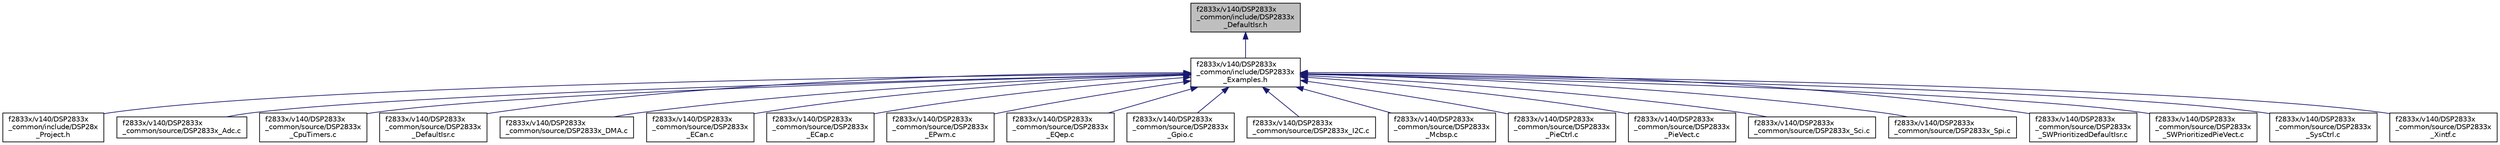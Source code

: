 digraph "f2833x/v140/DSP2833x_common/include/DSP2833x_DefaultIsr.h"
{
  edge [fontname="Helvetica",fontsize="10",labelfontname="Helvetica",labelfontsize="10"];
  node [fontname="Helvetica",fontsize="10",shape=record];
  Node1 [label="f2833x/v140/DSP2833x\l_common/include/DSP2833x\l_DefaultIsr.h",height=0.2,width=0.4,color="black", fillcolor="grey75", style="filled", fontcolor="black"];
  Node1 -> Node2 [dir="back",color="midnightblue",fontsize="10",style="solid",fontname="Helvetica"];
  Node2 [label="f2833x/v140/DSP2833x\l_common/include/DSP2833x\l_Examples.h",height=0.2,width=0.4,color="black", fillcolor="white", style="filled",URL="$_d_s_p2833x___examples_8h.html"];
  Node2 -> Node3 [dir="back",color="midnightblue",fontsize="10",style="solid",fontname="Helvetica"];
  Node3 [label="f2833x/v140/DSP2833x\l_common/include/DSP28x\l_Project.h",height=0.2,width=0.4,color="black", fillcolor="white", style="filled",URL="$_d_s_p28x___project_8h.html"];
  Node2 -> Node4 [dir="back",color="midnightblue",fontsize="10",style="solid",fontname="Helvetica"];
  Node4 [label="f2833x/v140/DSP2833x\l_common/source/DSP2833x_Adc.c",height=0.2,width=0.4,color="black", fillcolor="white", style="filled",URL="$_d_s_p2833x___adc_8c.html"];
  Node2 -> Node5 [dir="back",color="midnightblue",fontsize="10",style="solid",fontname="Helvetica"];
  Node5 [label="f2833x/v140/DSP2833x\l_common/source/DSP2833x\l_CpuTimers.c",height=0.2,width=0.4,color="black", fillcolor="white", style="filled",URL="$_d_s_p2833x___cpu_timers_8c.html"];
  Node2 -> Node6 [dir="back",color="midnightblue",fontsize="10",style="solid",fontname="Helvetica"];
  Node6 [label="f2833x/v140/DSP2833x\l_common/source/DSP2833x\l_DefaultIsr.c",height=0.2,width=0.4,color="black", fillcolor="white", style="filled",URL="$_d_s_p2833x___default_isr_8c.html"];
  Node2 -> Node7 [dir="back",color="midnightblue",fontsize="10",style="solid",fontname="Helvetica"];
  Node7 [label="f2833x/v140/DSP2833x\l_common/source/DSP2833x_DMA.c",height=0.2,width=0.4,color="black", fillcolor="white", style="filled",URL="$_d_s_p2833x___d_m_a_8c.html"];
  Node2 -> Node8 [dir="back",color="midnightblue",fontsize="10",style="solid",fontname="Helvetica"];
  Node8 [label="f2833x/v140/DSP2833x\l_common/source/DSP2833x\l_ECan.c",height=0.2,width=0.4,color="black", fillcolor="white", style="filled",URL="$_d_s_p2833x___e_can_8c.html"];
  Node2 -> Node9 [dir="back",color="midnightblue",fontsize="10",style="solid",fontname="Helvetica"];
  Node9 [label="f2833x/v140/DSP2833x\l_common/source/DSP2833x\l_ECap.c",height=0.2,width=0.4,color="black", fillcolor="white", style="filled",URL="$_d_s_p2833x___e_cap_8c.html"];
  Node2 -> Node10 [dir="back",color="midnightblue",fontsize="10",style="solid",fontname="Helvetica"];
  Node10 [label="f2833x/v140/DSP2833x\l_common/source/DSP2833x\l_EPwm.c",height=0.2,width=0.4,color="black", fillcolor="white", style="filled",URL="$_d_s_p2833x___e_pwm_8c.html"];
  Node2 -> Node11 [dir="back",color="midnightblue",fontsize="10",style="solid",fontname="Helvetica"];
  Node11 [label="f2833x/v140/DSP2833x\l_common/source/DSP2833x\l_EQep.c",height=0.2,width=0.4,color="black", fillcolor="white", style="filled",URL="$_d_s_p2833x___e_qep_8c.html"];
  Node2 -> Node12 [dir="back",color="midnightblue",fontsize="10",style="solid",fontname="Helvetica"];
  Node12 [label="f2833x/v140/DSP2833x\l_common/source/DSP2833x\l_Gpio.c",height=0.2,width=0.4,color="black", fillcolor="white", style="filled",URL="$_d_s_p2833x___gpio_8c.html"];
  Node2 -> Node13 [dir="back",color="midnightblue",fontsize="10",style="solid",fontname="Helvetica"];
  Node13 [label="f2833x/v140/DSP2833x\l_common/source/DSP2833x_I2C.c",height=0.2,width=0.4,color="black", fillcolor="white", style="filled",URL="$_d_s_p2833x___i2_c_8c.html"];
  Node2 -> Node14 [dir="back",color="midnightblue",fontsize="10",style="solid",fontname="Helvetica"];
  Node14 [label="f2833x/v140/DSP2833x\l_common/source/DSP2833x\l_Mcbsp.c",height=0.2,width=0.4,color="black", fillcolor="white", style="filled",URL="$_d_s_p2833x___mcbsp_8c.html"];
  Node2 -> Node15 [dir="back",color="midnightblue",fontsize="10",style="solid",fontname="Helvetica"];
  Node15 [label="f2833x/v140/DSP2833x\l_common/source/DSP2833x\l_PieCtrl.c",height=0.2,width=0.4,color="black", fillcolor="white", style="filled",URL="$_d_s_p2833x___pie_ctrl_8c.html"];
  Node2 -> Node16 [dir="back",color="midnightblue",fontsize="10",style="solid",fontname="Helvetica"];
  Node16 [label="f2833x/v140/DSP2833x\l_common/source/DSP2833x\l_PieVect.c",height=0.2,width=0.4,color="black", fillcolor="white", style="filled",URL="$_d_s_p2833x___pie_vect_8c.html"];
  Node2 -> Node17 [dir="back",color="midnightblue",fontsize="10",style="solid",fontname="Helvetica"];
  Node17 [label="f2833x/v140/DSP2833x\l_common/source/DSP2833x_Sci.c",height=0.2,width=0.4,color="black", fillcolor="white", style="filled",URL="$_d_s_p2833x___sci_8c.html"];
  Node2 -> Node18 [dir="back",color="midnightblue",fontsize="10",style="solid",fontname="Helvetica"];
  Node18 [label="f2833x/v140/DSP2833x\l_common/source/DSP2833x_Spi.c",height=0.2,width=0.4,color="black", fillcolor="white", style="filled",URL="$_d_s_p2833x___spi_8c.html"];
  Node2 -> Node19 [dir="back",color="midnightblue",fontsize="10",style="solid",fontname="Helvetica"];
  Node19 [label="f2833x/v140/DSP2833x\l_common/source/DSP2833x\l_SWPrioritizedDefaultIsr.c",height=0.2,width=0.4,color="black", fillcolor="white", style="filled",URL="$_d_s_p2833x___s_w_prioritized_default_isr_8c.html"];
  Node2 -> Node20 [dir="back",color="midnightblue",fontsize="10",style="solid",fontname="Helvetica"];
  Node20 [label="f2833x/v140/DSP2833x\l_common/source/DSP2833x\l_SWPrioritizedPieVect.c",height=0.2,width=0.4,color="black", fillcolor="white", style="filled",URL="$_d_s_p2833x___s_w_prioritized_pie_vect_8c.html"];
  Node2 -> Node21 [dir="back",color="midnightblue",fontsize="10",style="solid",fontname="Helvetica"];
  Node21 [label="f2833x/v140/DSP2833x\l_common/source/DSP2833x\l_SysCtrl.c",height=0.2,width=0.4,color="black", fillcolor="white", style="filled",URL="$_d_s_p2833x___sys_ctrl_8c.html"];
  Node2 -> Node22 [dir="back",color="midnightblue",fontsize="10",style="solid",fontname="Helvetica"];
  Node22 [label="f2833x/v140/DSP2833x\l_common/source/DSP2833x\l_Xintf.c",height=0.2,width=0.4,color="black", fillcolor="white", style="filled",URL="$_d_s_p2833x___xintf_8c.html"];
}

